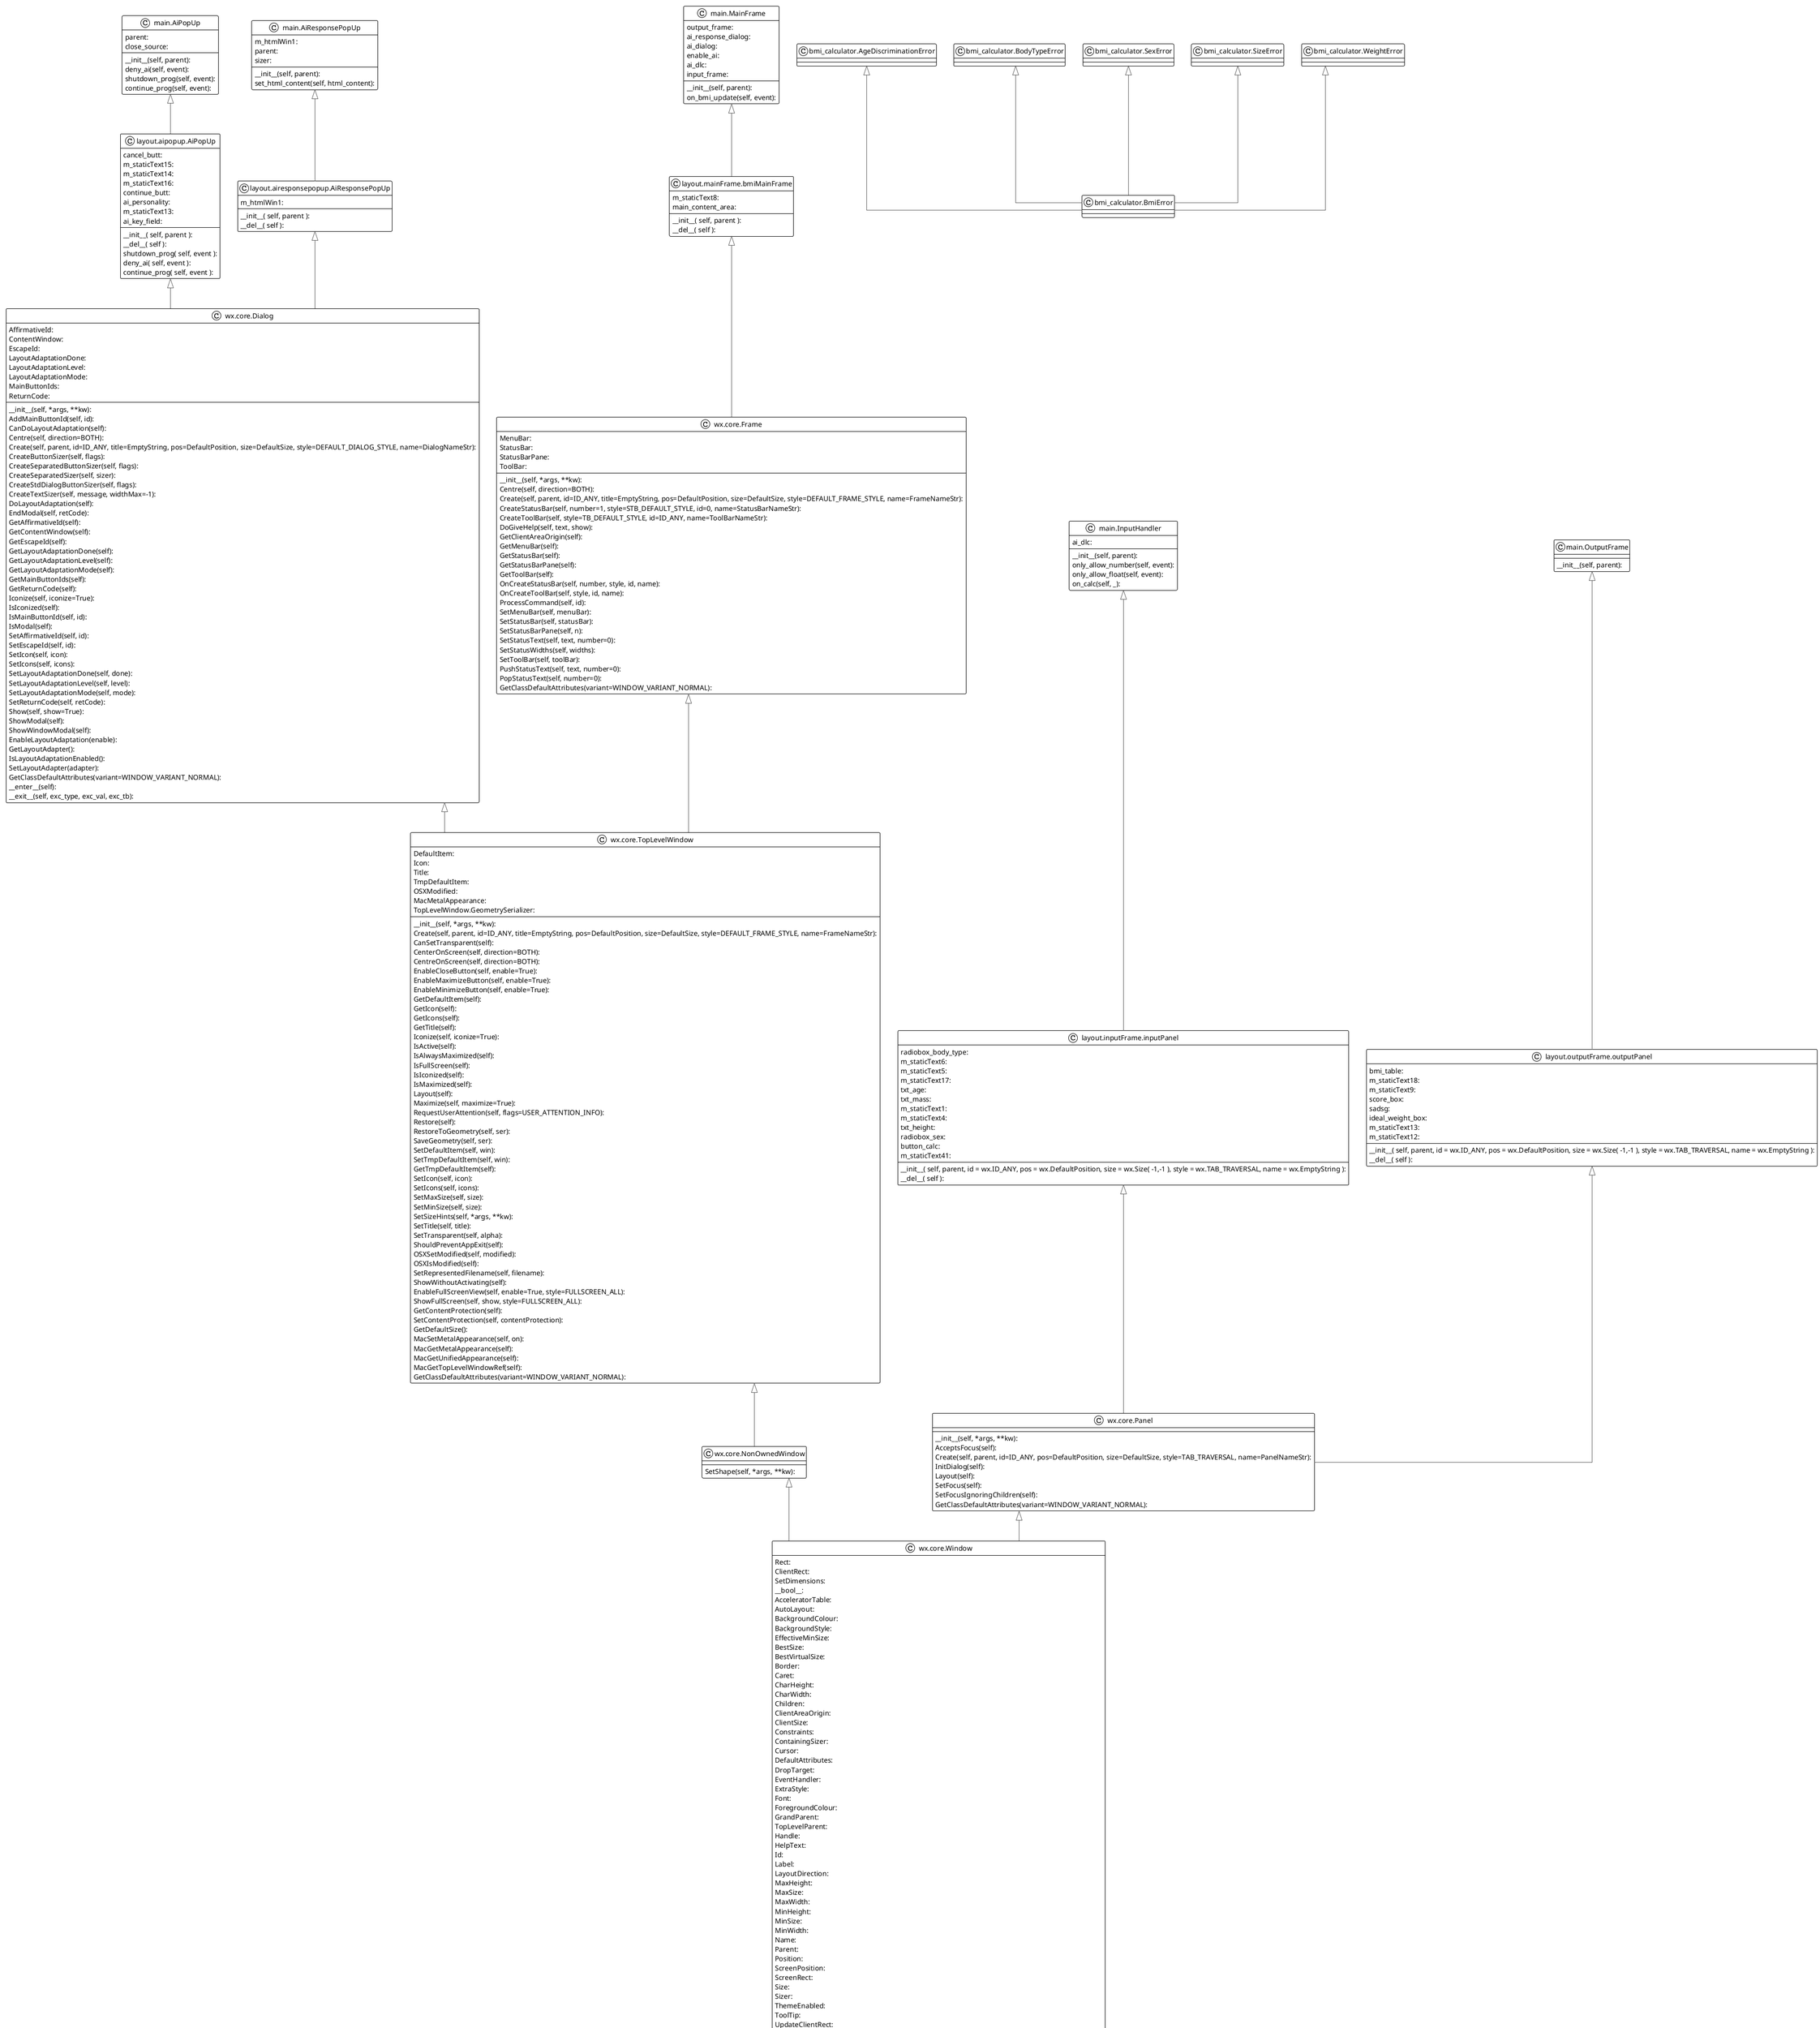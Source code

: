 @startuml

!theme plain
top to bottom direction
skinparam linetype ortho

class node25 as "ai_dlc.AiLib" {
   weigth: 
   bmi_score: 
   bmi_cat: 
   craff_score: 
   sex: 
   btype: 
   __messages: 
   __client: 
   __model: 
   personallity: 
   age: 
   height: 
   __init__(self): 
   set_api_key(self, api_key: str): 
   assemble_messages(self): 
   get_response(self): 
}
class node34 as "bmi_calculator.AgeDiscriminationError"
class node28 as "bmi_calculator.BmiAgeSex" {
   categories_female: 
   selected_categories: 
   categories_male: 
   sex_offset: 
   age: 
   __init__(self): 
   set_sex(self, sex: str | None): 
   set_age(self, age: int | None): 
   __getitem__(self, item): 
}
class node26 as "bmi_calculator.BmiCalc" {
   __sex: 
   bmi_cat: 
   body_type: 
   __age: 
   __weight: 
   __size: 
   __init__(self): 
   get_bmi(self): 
   get_category(self): 
   get_age(self): 
   set_age(self, age: Optional[int]): 
   get_sex(self): 
   set_sex(self, sex_string: Optional[Literal['m', 'f']]): 
   get_size(self): 
   set_size(self, size: float): 
   get_weight(self): 
   set_weight(self, weight: float): 
   set_body_type(self, body_type: Literal['s', 'M' ,'L']): 
   get_ideal_weight(self): 
}
class node29 as "bmi_calculator.BmiCatSimple" {
   categories: 
   __init__(self): 
   __getitem__(self, item: float): 
}
class node27 as "bmi_calculator.BmiError"
class node31 as "bmi_calculator.BodyTypeError"
class node32 as "bmi_calculator.SexError"
class node33 as "bmi_calculator.SizeError"
class node30 as "bmi_calculator.WeightError"
class node5 as "layout.aipopup.AiPopUp" {
   cancel_butt: 
   m_staticText15: 
   m_staticText14: 
   m_staticText16: 
   continue_butt: 
   ai_personality: 
   m_staticText13: 
   ai_key_field: 
   __init__( self, parent ): 
   __del__( self ): 
   shutdown_prog( self, event ): 
   deny_ai( self, event ): 
   continue_prog( self, event ): 
}
class node2 as "layout.airesponsepopup.AiResponsePopUp" {
   m_htmlWin1: 
   __init__( self, parent ): 
   __del__( self ): 
}
class node11 as "layout.inputFrame.inputPanel" {
   radiobox_body_type: 
   m_staticText6: 
   m_staticText5: 
   m_staticText17: 
   txt_age: 
   txt_mass: 
   m_staticText1: 
   m_staticText4: 
   txt_height: 
   radiobox_sex: 
   button_calc: 
   m_staticText41: 
   __init__( self, parent, id = wx.ID_ANY, pos = wx.DefaultPosition, size = wx.Size( -1,-1 ), style = wx.TAB_TRAVERSAL, name = wx.EmptyString ): 
   __del__( self ): 
}
class node21 as "layout.mainFrame.bmiMainFrame" {
   m_staticText8: 
   main_content_area: 
   __init__( self, parent ): 
   __del__( self ): 
}
class node4 as "layout.outputFrame.outputPanel" {
   bmi_table: 
   m_staticText18: 
   m_staticText9: 
   score_box: 
   sadsg: 
   ideal_weight_box: 
   m_staticText13: 
   m_staticText12: 
   __init__( self, parent, id = wx.ID_ANY, pos = wx.DefaultPosition, size = wx.Size( -1,-1 ), style = wx.TAB_TRAVERSAL, name = wx.EmptyString ): 
   __del__( self ): 
}
class node24 as "main.AiPopUp" {
   parent: 
   close_source: 
   __init__(self, parent): 
   deny_ai(self, event): 
   shutdown_prog(self, event): 
   continue_prog(self, event): 
}
class node15 as "main.AiResponsePopUp" {
   m_htmlWin1: 
   parent: 
   sizer: 
   __init__(self, parent): 
   set_html_content(self, html_content): 
}
class node22 as "main.BmiUpdateEvent" {
   score: 
   __init__(self, score): 
}
class node0 as "main.InputHandler" {
   ai_dlc: 
   __init__(self, parent): 
   only_allow_number(self, event): 
   only_allow_float(self, event): 
   on_calc(self, _): 
}
class node19 as "main.MainFrame" {
   output_frame: 
   ai_response_dialog: 
   ai_dialog: 
   enable_ai: 
   ai_dlc: 
   input_frame: 
   __init__(self, parent): 
   on_bmi_update(self, event): 
}
class node3 as "main.OutputFrame" {
   __init__(self, parent): 
}
class object {
   __doc__: 
   __dict__: 
   __module__: 
   __annotations__: 
   __class__(self): 
   __class__(self, __type: type[object]): 
   __init__(self): 
   __new__(cls): 
   __setattr__(self, __name: str, __value: Any): 
   __delattr__(self, __name: str): 
   __eq__(self, __value: object): 
   __ne__(self, __value: object): 
   __str__(self): 
   __repr__(self): 
   __hash__(self): 
   __format__(self, __format_spec: str): 
   __getattribute__(self, __name: str): 
   __sizeof__(self): 
   __reduce__(self): 
   __reduce_ex__(self, __protocol: SupportsIndex): 
   __getstate__(self): 
   __dir__(self): 
   __init_subclass__(cls): 
   __subclasshook__(cls, __subclass: type): 
}
class node20 as "typing.Hashable" {
   __hash__(self): 
}
class node14 as "wx.core.Dialog" {
   AffirmativeId: 
   ContentWindow: 
   EscapeId: 
   LayoutAdaptationDone: 
   LayoutAdaptationLevel: 
   LayoutAdaptationMode: 
   MainButtonIds: 
   ReturnCode: 
   __init__(self, *args, **kw): 
   AddMainButtonId(self, id): 
   CanDoLayoutAdaptation(self): 
   Centre(self, direction=BOTH): 
   Create(self, parent, id=ID_ANY, title=EmptyString, pos=DefaultPosition, size=DefaultSize, style=DEFAULT_DIALOG_STYLE, name=DialogNameStr): 
   CreateButtonSizer(self, flags): 
   CreateSeparatedButtonSizer(self, flags): 
   CreateSeparatedSizer(self, sizer): 
   CreateStdDialogButtonSizer(self, flags): 
   CreateTextSizer(self, message, widthMax=-1): 
   DoLayoutAdaptation(self): 
   EndModal(self, retCode): 
   GetAffirmativeId(self): 
   GetContentWindow(self): 
   GetEscapeId(self): 
   GetLayoutAdaptationDone(self): 
   GetLayoutAdaptationLevel(self): 
   GetLayoutAdaptationMode(self): 
   GetMainButtonIds(self): 
   GetReturnCode(self): 
   Iconize(self, iconize=True): 
   IsIconized(self): 
   IsMainButtonId(self, id): 
   IsModal(self): 
   SetAffirmativeId(self, id): 
   SetEscapeId(self, id): 
   SetIcon(self, icon): 
   SetIcons(self, icons): 
   SetLayoutAdaptationDone(self, done): 
   SetLayoutAdaptationLevel(self, level): 
   SetLayoutAdaptationMode(self, mode): 
   SetReturnCode(self, retCode): 
   Show(self, show=True): 
   ShowModal(self): 
   ShowWindowModal(self): 
   EnableLayoutAdaptation(enable): 
   GetLayoutAdapter(): 
   IsLayoutAdaptationEnabled(): 
   SetLayoutAdapter(adapter): 
   GetClassDefaultAttributes(variant=WINDOW_VARIANT_NORMAL): 
   __enter__(self): 
   __exit__(self, exc_type, exc_val, exc_tb): 
}
class node8 as "wx.core.Event" {
   EventObject: 
   EventType: 
   Id: 
   Skipped: 
   Timestamp: 
   __init__(self, id=0, eventType=wxEVT_NULL): 
   Clone(self): 
   GetEventObject(self): 
   GetEventType(self): 
   GetEventCategory(self): 
   GetId(self): 
   GetSkipped(self): 
   GetTimestamp(self): 
   IsCommandEvent(self): 
   ResumePropagation(self, propagationLevel): 
   SetEventObject(self, object): 
   SetEventType(self, type): 
   SetId(self, id): 
   SetTimestamp(self, timeStamp=0): 
   ShouldPropagate(self): 
   Skip(self, skip=True): 
   StopPropagation(self): 
}
class node16 as "wx.core.EvtHandler" {
   EvtHandlerEnabled: 
   NextHandler: 
   PreviousHandler: 
   __init__(self): 
   QueueEvent(self, event): 
   AddPendingEvent(self, event): 
   ProcessEvent(self, event): 
   ProcessEventLocally(self, event): 
   SafelyProcessEvent(self, event): 
   ProcessPendingEvents(self): 
   DeletePendingEvents(self): 
   Connect(self, id, lastId, eventType, func): 
   Disconnect(self, id, lastId=-1, eventType=wxEVT_NULL, func=None): 
   GetEvtHandlerEnabled(self): 
   GetNextHandler(self): 
   GetPreviousHandler(self): 
   SetEvtHandlerEnabled(self, enabled): 
   SetNextHandler(self, handler): 
   SetPreviousHandler(self, handler): 
   Unlink(self): 
   IsUnlinked(self): 
   AddFilter(filter): 
   RemoveFilter(filter): 
   Bind(self, event, handler, source=None, id=wx.ID_ANY, id2=wx.ID_ANY): 
   Unbind(self, event, source=None, id=wx.ID_ANY, id2=wx.ID_ANY, handler=None): 
   TryBefore(self, event): 
   TryAfter(self, event): 
}
class node23 as "wx.core.Frame" {
   MenuBar: 
   StatusBar: 
   StatusBarPane: 
   ToolBar: 
   __init__(self, *args, **kw): 
   Centre(self, direction=BOTH): 
   Create(self, parent, id=ID_ANY, title=EmptyString, pos=DefaultPosition, size=DefaultSize, style=DEFAULT_FRAME_STYLE, name=FrameNameStr): 
   CreateStatusBar(self, number=1, style=STB_DEFAULT_STYLE, id=0, name=StatusBarNameStr): 
   CreateToolBar(self, style=TB_DEFAULT_STYLE, id=ID_ANY, name=ToolBarNameStr): 
   DoGiveHelp(self, text, show): 
   GetClientAreaOrigin(self): 
   GetMenuBar(self): 
   GetStatusBar(self): 
   GetStatusBarPane(self): 
   GetToolBar(self): 
   OnCreateStatusBar(self, number, style, id, name): 
   OnCreateToolBar(self, style, id, name): 
   ProcessCommand(self, id): 
   SetMenuBar(self, menuBar): 
   SetStatusBar(self, statusBar): 
   SetStatusBarPane(self, n): 
   SetStatusText(self, text, number=0): 
   SetStatusWidths(self, widths): 
   SetToolBar(self, toolBar): 
   PushStatusText(self, text, number=0): 
   PopStatusText(self, number=0): 
   GetClassDefaultAttributes(variant=WINDOW_VARIANT_NORMAL): 
}
class node9 as "wx.core.NonOwnedWindow" {
   SetShape(self, *args, **kw): 
}
class node13 as "wx.core.Object" {
   ClassInfo: 
   ClassName: 
   RefData: 
   __init__(self, *args, **kw): 
   GetClassInfo(self): 
   GetRefData(self): 
   IsSameAs(self, obj): 
   Ref(self, clone): 
   SetRefData(self, data): 
   UnRef(self): 
   UnShare(self): 
   GetClassName(self): 
   Destroy(self): 
}
class node1 as "wx.core.Panel" {
   __init__(self, *args, **kw): 
   AcceptsFocus(self): 
   Create(self, parent, id=ID_ANY, pos=DefaultPosition, size=DefaultSize, style=TAB_TRAVERSAL, name=PanelNameStr): 
   InitDialog(self): 
   Layout(self): 
   SetFocus(self): 
   SetFocusIgnoringChildren(self): 
   GetClassDefaultAttributes(variant=WINDOW_VARIANT_NORMAL): 
}
class node17 as "wx.core.PyEvent" {
   __init__(self, id=0, eventType=wxEVT_NULL): 
   __getattr__(self, name): 
   __delattr__(self, name): 
   __setattr__(self, name, value): 
   Clone(self): 
   Clone(self): 
   _getAttrDict(self): 
}
class node18 as "wx.core.TopLevelWindow" {
   DefaultItem: 
   Icon: 
   Title: 
   TmpDefaultItem: 
   OSXModified: 
   MacMetalAppearance: 
   TopLevelWindow.GeometrySerializer: 
   __init__(self, *args, **kw): 
   Create(self, parent, id=ID_ANY, title=EmptyString, pos=DefaultPosition, size=DefaultSize, style=DEFAULT_FRAME_STYLE, name=FrameNameStr): 
   CanSetTransparent(self): 
   CenterOnScreen(self, direction=BOTH): 
   CentreOnScreen(self, direction=BOTH): 
   EnableCloseButton(self, enable=True): 
   EnableMaximizeButton(self, enable=True): 
   EnableMinimizeButton(self, enable=True): 
   GetDefaultItem(self): 
   GetIcon(self): 
   GetIcons(self): 
   GetTitle(self): 
   Iconize(self, iconize=True): 
   IsActive(self): 
   IsAlwaysMaximized(self): 
   IsFullScreen(self): 
   IsIconized(self): 
   IsMaximized(self): 
   Layout(self): 
   Maximize(self, maximize=True): 
   RequestUserAttention(self, flags=USER_ATTENTION_INFO): 
   Restore(self): 
   RestoreToGeometry(self, ser): 
   SaveGeometry(self, ser): 
   SetDefaultItem(self, win): 
   SetTmpDefaultItem(self, win): 
   GetTmpDefaultItem(self): 
   SetIcon(self, icon): 
   SetIcons(self, icons): 
   SetMaxSize(self, size): 
   SetMinSize(self, size): 
   SetSizeHints(self, *args, **kw): 
   SetTitle(self, title): 
   SetTransparent(self, alpha): 
   ShouldPreventAppExit(self): 
   OSXSetModified(self, modified): 
   OSXIsModified(self): 
   SetRepresentedFilename(self, filename): 
   ShowWithoutActivating(self): 
   EnableFullScreenView(self, enable=True, style=FULLSCREEN_ALL): 
   ShowFullScreen(self, show, style=FULLSCREEN_ALL): 
   GetContentProtection(self): 
   SetContentProtection(self, contentProtection): 
   GetDefaultSize(): 
   MacSetMetalAppearance(self, on): 
   MacGetMetalAppearance(self): 
   MacGetUnifiedAppearance(self): 
   MacGetTopLevelWindowRef(self): 
   GetClassDefaultAttributes(variant=WINDOW_VARIANT_NORMAL): 
}
class node12 as "wx.core.Trackable"
class node7 as "wx.core.Window" {
   Rect: 
   ClientRect: 
   SetDimensions: 
   __bool__: 
   AcceleratorTable: 
   AutoLayout: 
   BackgroundColour: 
   BackgroundStyle: 
   EffectiveMinSize: 
   BestSize: 
   BestVirtualSize: 
   Border: 
   Caret: 
   CharHeight: 
   CharWidth: 
   Children: 
   ClientAreaOrigin: 
   ClientSize: 
   Constraints: 
   ContainingSizer: 
   Cursor: 
   DefaultAttributes: 
   DropTarget: 
   EventHandler: 
   ExtraStyle: 
   Font: 
   ForegroundColour: 
   GrandParent: 
   TopLevelParent: 
   Handle: 
   HelpText: 
   Id: 
   Label: 
   LayoutDirection: 
   MaxHeight: 
   MaxSize: 
   MaxWidth: 
   MinHeight: 
   MinSize: 
   MinWidth: 
   Name: 
   Parent: 
   Position: 
   ScreenPosition: 
   ScreenRect: 
   Size: 
   Sizer: 
   ThemeEnabled: 
   ToolTip: 
   UpdateClientRect: 
   UpdateRegion: 
   Validator: 
   VirtualSize: 
   WindowStyle: 
   WindowStyleFlag: 
   WindowVariant: 
   Shown: 
   Enabled: 
   TopLevel: 
   MinClientSize: 
   MaxClientSize: 
   Window.ChildrenRepositioningGuard: 
   __init__(self, *args, **kw): 
   AcceptsFocus(self): 
   AcceptsFocusFromKeyboard(self): 
   AcceptsFocusRecursively(self): 
   DisableFocusFromKeyboard(self): 
   IsFocusable(self): 
   CanAcceptFocus(self): 
   CanAcceptFocusFromKeyboard(self): 
   HasFocus(self): 
   SetCanFocus(self, canFocus): 
   EnableVisibleFocus(self, enable): 
   SetFocus(self): 
   SetFocusFromKbd(self): 
   AddChild(self, child): 
   DestroyChildren(self): 
   FindWindow(self, *args, **kw): 
   GetChildren(self): 
   RemoveChild(self, child): 
   GetGrandParent(self): 
   GetNextSibling(self): 
   GetParent(self): 
   GetPrevSibling(self): 
   IsDescendant(self, win): 
   Reparent(self, newParent): 
   AlwaysShowScrollbars(self, hflag=True, vflag=True): 
   GetScrollPos(self, orientation): 
   GetScrollRange(self, orientation): 
   GetScrollThumb(self, orientation): 
   CanScroll(self, orient): 
   HasScrollbar(self, orient): 
   IsScrollbarAlwaysShown(self, orient): 
   ScrollLines(self, lines): 
   ScrollPages(self, pages): 
   ScrollWindow(self, dx, dy, rect=None): 
   LineUp(self): 
   LineDown(self): 
   PageUp(self): 
   PageDown(self): 
   SetScrollPos(self, orientation, pos, refresh=True): 
   SetScrollbar(self, orientation, position, thumbSize, range, refresh=True): 
   BeginRepositioningChildren(self): 
   EndRepositioningChildren(self): 
   CacheBestSize(self, size): 
   ClientToWindowSize(self, size): 
   WindowToClientSize(self, size): 
   Fit(self): 
   FitInside(self): 
   FromDIP(self, *args, **kw): 
   ToDIP(self, *args, **kw): 
   FromPhys(self, *args, **kw): 
   ToPhys(self, *args, **kw): 
   GetBestSize(self): 
   GetBestHeight(self, width): 
   GetBestWidth(self, height): 
   GetClientSize(self): 
   GetEffectiveMinSize(self): 
   GetMaxClientSize(self): 
   GetMaxSize(self): 
   GetMinClientSize(self): 
   GetMinSize(self): 
   GetMinWidth(self): 
   GetMinHeight(self): 
   GetMaxWidth(self): 
   GetMaxHeight(self): 
   GetSize(self): 
   GetVirtualSize(self): 
   GetBestVirtualSize(self): 
   GetContentScaleFactor(self): 
   GetDPIScaleFactor(self): 
   GetWindowBorderSize(self): 
   InformFirstDirection(self, direction, size, availableOtherDir): 
   InvalidateBestSize(self): 
   PostSizeEvent(self): 
   PostSizeEventToParent(self): 
   SendSizeEvent(self, flags=0): 
   SendSizeEventToParent(self, flags=0): 
   SetClientSize(self, *args, **kw): 
   SetContainingSizer(self, sizer): 
   SetInitialSize(self, size=DefaultSize): 
   SetMaxClientSize(self, size): 
   SetMaxSize(self, size): 
   SetMinClientSize(self, size): 
   SetMinSize(self, size): 
   SetSize(self, *args, **kw): 
   SetSizeHints(self, *args, **kw): 
   SetVirtualSize(self, *args, **kw): 
   Center(self, dir=BOTH): 
   CenterOnParent(self, dir=BOTH): 
   Centre(self, direction=BOTH): 
   CentreOnParent(self, direction=BOTH): 
   GetPosition(self): 
   GetRect(self): 
   GetScreenPosition(self): 
   GetScreenRect(self): 
   GetClientAreaOrigin(self): 
   GetClientRect(self): 
   Move(self, *args, **kw): 
   SetPosition(self, pt): 
   ClientToScreen(self, *args, **kw): 
   ConvertDialogToPixels(self, *args, **kw): 
   ConvertPixelsToDialog(self, *args, **kw): 
   ScreenToClient(self, *args, **kw): 
   ClearBackground(self): 
   Freeze(self): 
   Thaw(self): 
   IsFrozen(self): 
   GetBackgroundColour(self): 
   GetBackgroundStyle(self): 
   GetCharHeight(self): 
   GetCharWidth(self): 
   GetDefaultAttributes(self): 
   GetDPI(self): 
   GetFont(self): 
   GetForegroundColour(self): 
   GetFullTextExtent(self, string, font=None): 
   GetTextExtent(self, string): 
   GetUpdateRegion(self): 
   GetUpdateClientRect(self): 
   HasTransparentBackground(self): 
   Refresh(self, eraseBackground=True, rect=None): 
   RefreshRect(self, rect, eraseBackground=True): 
   Update(self): 
   SetBackgroundColour(self, colour): 
   SetBackgroundStyle(self, style): 
   IsTransparentBackgroundSupported(self, reason=None): 
   SetFont(self, font): 
   SetForegroundColour(self, colour): 
   SetOwnBackgroundColour(self, colour): 
   InheritsBackgroundColour(self): 
   UseBgCol(self): 
   UseBackgroundColour(self): 
   SetOwnFont(self, font): 
   SetOwnForegroundColour(self, colour): 
   UseForegroundColour(self): 
   InheritsForegroundColour(self): 
   SetPalette(self, pal): 
   ShouldInheritColours(self): 
   SetThemeEnabled(self, enable): 
   GetThemeEnabled(self): 
   CanSetTransparent(self): 
   SetTransparent(self, alpha): 
   GetEventHandler(self): 
   HandleAsNavigationKey(self, event): 
   HandleWindowEvent(self, event): 
   ProcessWindowEvent(self, event): 
   ProcessWindowEventLocally(self, event): 
   PopEventHandler(self, deleteHandler=False): 
   PushEventHandler(self, handler): 
   RemoveEventHandler(self, handler): 
   SetEventHandler(self, handler): 
   SetNextHandler(self, handler): 
   SetPreviousHandler(self, handler): 
   GetExtraStyle(self): 
   GetWindowStyleFlag(self): 
   GetWindowStyle(self): 
   HasExtraStyle(self, exFlag): 
   HasFlag(self, flag): 
   SetExtraStyle(self, exStyle): 
   SetWindowStyleFlag(self, style): 
   SetWindowStyle(self, style): 
   ToggleWindowStyle(self, flag): 
   MoveAfterInTabOrder(self, win): 
   MoveBeforeInTabOrder(self, win): 
   Navigate(self, flags=NavigationKeyEvent.IsForward): 
   NavigateIn(self, flags=NavigationKeyEvent.IsForward): 
   Lower(self): 
   Raise(self): 
   Hide(self): 
   HideWithEffect(self, effect, timeout=0): 
   IsEnabled(self): 
   IsExposed(self, *args, **kw): 
   IsShown(self): 
   IsShownOnScreen(self): 
   Disable(self): 
   Enable(self, enable=True): 
   Show(self, show=True): 
   ShowWithEffect(self, effect, timeout=0): 
   GetHelpText(self): 
   SetHelpText(self, helpText): 
   GetHelpTextAtPoint(self, point, origin): 
   GetToolTip(self): 
   GetToolTipText(self): 
   SetToolTip(self, *args, **kw): 
   UnsetToolTip(self): 
   GetPopupMenuSelectionFromUser(self, *args, **kw): 
   PopupMenu(self, *args, **kw): 
   GetValidator(self): 
   SetValidator(self, validator): 
   TransferDataFromWindow(self): 
   TransferDataToWindow(self): 
   Validate(self): 
   GetId(self): 
   GetLabel(self): 
   GetLayoutDirection(self): 
   AdjustForLayoutDirection(self, x, width, widthTotal): 
   GetName(self): 
   GetWindowVariant(self): 
   SetId(self, winid): 
   SetLabel(self, label): 
   SetLayoutDirection(self, dir): 
   SetName(self, name): 
   SetWindowVariant(self, variant): 
   GetAcceleratorTable(self): 
   GetAccessible(self): 
   SetAcceleratorTable(self, accel): 
   SetAccessible(self, accessible): 
   CreateAccessible(self): 
   GetOrCreateAccessible(self): 
   Close(self, force=False): 
   Destroy(self): 
   IsBeingDeleted(self): 
   GetDropTarget(self): 
   SetDropTarget(self, target): 
   DragAcceptFiles(self, accept): 
   GetContainingSizer(self): 
   GetSizer(self): 
   SetSizer(self, sizer, deleteOld=True): 
   SetSizerAndFit(self, sizer, deleteOld=True): 
   GetConstraints(self): 
   SetConstraints(self, constraints): 
   Layout(self): 
   SetAutoLayout(self, autoLayout): 
   GetAutoLayout(self): 
   CaptureMouse(self): 
   GetCaret(self): 
   GetCursor(self): 
   HasCapture(self): 
   ReleaseMouse(self): 
   SetCaret(self, caret): 
   SetCursor(self, cursor): 
   WarpPointer(self, x, y): 
   EnableTouchEvents(self, eventsMask): 
   HitTest(self, *args, **kw): 
   GetBorder(self, *args, **kw): 
   DoUpdateWindowUI(self, event): 
   GetHandle(self): 
   HasMultiplePages(self): 
   InheritAttributes(self): 
   InitDialog(self): 
   IsDoubleBuffered(self): 
   SetDoubleBuffered(self, on): 
   IsRetained(self): 
   IsThisEnabled(self): 
   IsTopLevel(self): 
   OnInternalIdle(self): 
   SendIdleEvents(self, event): 
   RegisterHotKey(self, hotkeyId, modifiers, virtualKeyCode): 
   UnregisterHotKey(self, hotkeyId): 
   UpdateWindowUI(self, flags=UPDATE_UI_NONE): 
   GetClassDefaultAttributes(variant=WINDOW_VARIANT_NORMAL): 
   FindFocus(): 
   FindWindowById(id, parent=None): 
   FindWindowByLabel(label, parent=None): 
   FindWindowByName(name, parent=None): 
   GetCapture(): 
   NewControlId(count=1): 
   UnreserveControlId(id, count=1): 
   Create(self, parent, id=ID_ANY, pos=DefaultPosition, size=DefaultSize, style=0, name=PanelNameStr): 
   SetRect(self, rect): 
   SetClientRect(self, rect): 
   GetGtkWidget(self): 
   AssociateHandle(self, handle): 
   DissociateHandle(self): 
   GetTopLevelParent(self): 
   MacIsWindowScrollbar(self, sb): 
   SetDimensions(self, x, y, width, height, sizeFlags=SIZE_AUTO): 
   __nonzero__(self): 
   DestroyLater(self): 
   DLG_UNIT(self, dlg_unit): 
   PostCreate(self, pre): 
   GetPositionTuple(self): 
   GetSizeTuple(self): 
   MoveXY(self, x, y): 
   SetSizeWH(self, w, h): 
   SetVirtualSizeWH(self, w, h): 
   GetVirtualSizeTuple(self): 
   SetToolTipString(self, string): 
   ConvertDialogPointToPixels(self, point): 
   ConvertDialogSizeToPixels(self, size): 
   SetSizeHintsSz(self, minSize, maxSize=wx.DefaultSize, incSize=wx.DefaultSize): 
   DoGetBestSize(self): 
   DoGetBestClientSize(self): 
   SendDestroyEvent(self): 
   ProcessEvent(self, event): 
}
class node10 as "wx.core.WindowBase" {
   AddChild(self, child): 
   RemoveChild(self, child): 
}

node25  ^-[#595959,plain]-  object 
node34  ^-[#595959,plain]-  node27 
node28  ^-[#595959,plain]-  node29 
node26  ^-[#595959,plain]-  object 
node29  ^-[#595959,plain]-  object 
node31  ^-[#595959,plain]-  node27 
node32  ^-[#595959,plain]-  node27 
node33  ^-[#595959,plain]-  node27 
node30  ^-[#595959,plain]-  node27 
node5   ^-[#595959,plain]-  node14 
node2   ^-[#595959,plain]-  node14 
node11  ^-[#595959,plain]-  node1  
node21  ^-[#595959,plain]-  node23 
node4   ^-[#595959,plain]-  node1  
node24  ^-[#595959,plain]-  node5  
node15  ^-[#595959,plain]-  node2  
node22  ^-[#595959,plain]-  node17 
node0   ^-[#595959,plain]-  node11 
node19  ^-[#595959,plain]-  node21 
node3   ^-[#595959,plain]-  node4  
object  ^-[#595959,dashed]-  node20 
node14  ^-[#595959,plain]-  node18 
node8   ^-[#595959,plain]-  node13 
node16  ^-[#595959,plain]-  node13 
node16  ^-[#595959,plain]-  node12 
node23  ^-[#595959,plain]-  node18 
node9   ^-[#595959,plain]-  node7  
node13  ^-[#595959,plain]-  object 
node1   ^-[#595959,plain]-  node7  
node17  ^-[#595959,plain]-  node8  
node18  ^-[#595959,plain]-  node9  
node12  ^-[#595959,plain]-  object 
node7   ^-[#595959,plain]-  node10 
node10  ^-[#595959,plain]-  node16 
@enduml
